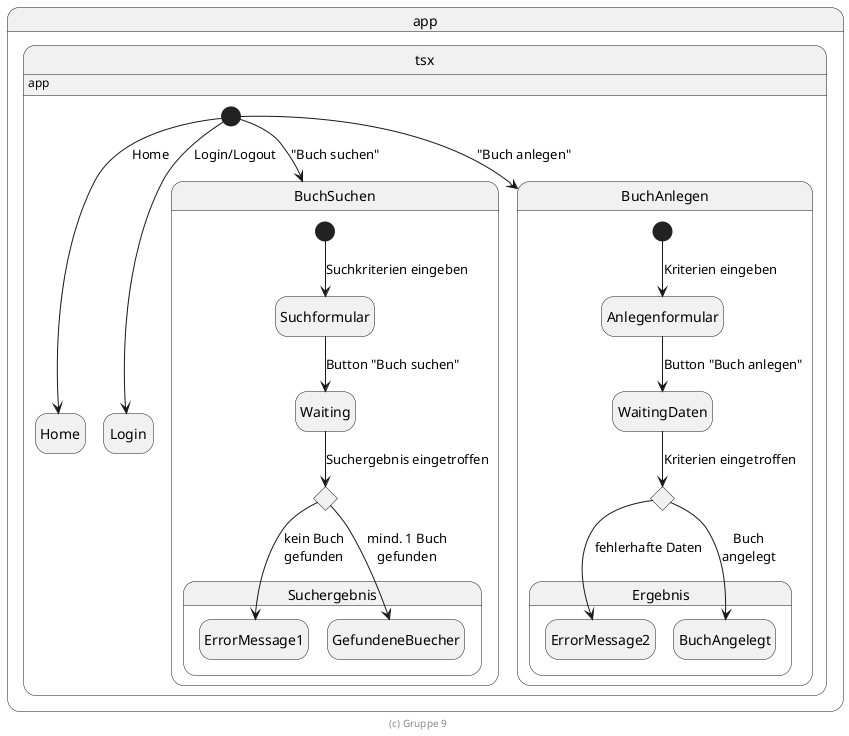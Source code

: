 ' Preview durch <Alt>d
' https://plantuml.com/de/state-diagram
' https://plantuml.com/de/guide

@startuml Zustandsdiagramm

hide empty description

state app.tsx {
    app.tsx: app

    [*] --> Home: Home

    [*] --> Login: Login/Logout

    state BuchSuchen {
        [*] --> Suchformular: Suchkriterien eingeben
        Suchformular --> Waiting: Button "Buch suchen"
        state SuchergebnisChoice <<choice>>
        Waiting --> SuchergebnisChoice: Suchergebnis eingetroffen

        state Suchergebnis {
            SuchergebnisChoice --> GefundeneBuecher: mind. 1 Buch\ngefunden
            SuchergebnisChoice --> ErrorMessage1: kein Buch\ngefunden

            ErrorMessage1 -right[hidden]-> GefundeneBuecher
        }
    }
    [*] -down-> BuchSuchen: "Buch suchen"

    state BuchAnlegen {
        [*] --> Anlegenformular: Kriterien eingeben
        Anlegenformular --> WaitingDaten: Button "Buch anlegen"
        state ErgebnisChoice <<choice>>
        WaitingDaten --> ErgebnisChoice: Kriterien eingetroffen

        state Ergebnis {
            ErgebnisChoice --> BuchAngelegt: Buch\nangelegt
            ErgebnisChoice --> ErrorMessage2: fehlerhafte Daten

            ErrorMessage2 -right[hidden]-> BuchAngelegt
        }
    }
    [*] -down-> BuchAnlegen: "Buch anlegen"

}

footer (c) Gruppe 9

@enduml
